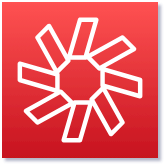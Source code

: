 <mxfile type="MultiCloud">
	<diagram id="diagram_1" name="AWS components">
		<mxGraphModel dx="1015" dy="661" grid="1" gridSize="10" guides="1" tooltips="1" connect="1" arrows="1" fold="1" page="1" pageScale="1" pageWidth="850" pageHeight="1100" math="0" shadow="1">
			<root>
				<mxCell id="0"/>
				<mxCell id="1" parent="0"/>
				<mxCell id="vertex:chime_voice_connector:chime_voice_connector" value="" style="sketch=0;outlineConnect=0;gradientColor=#FF5252;gradientDirection=north;fillColor=#C7131F;strokeColor=#ffffff;dashed=0;verticalLabelPosition=bottom;verticalAlign=top;align=left;html=1;fontSize=12;fontStyle=0;aspect=fixed;shape=mxgraph.aws4.resourceIcon;resIcon=mxgraph.aws4.chime;" parent="1" vertex="1">
					<mxGeometry width="78" height="78" as="geometry"/>
				</mxCell>
			</root>
		</mxGraphModel>
	</diagram>
</mxfile>